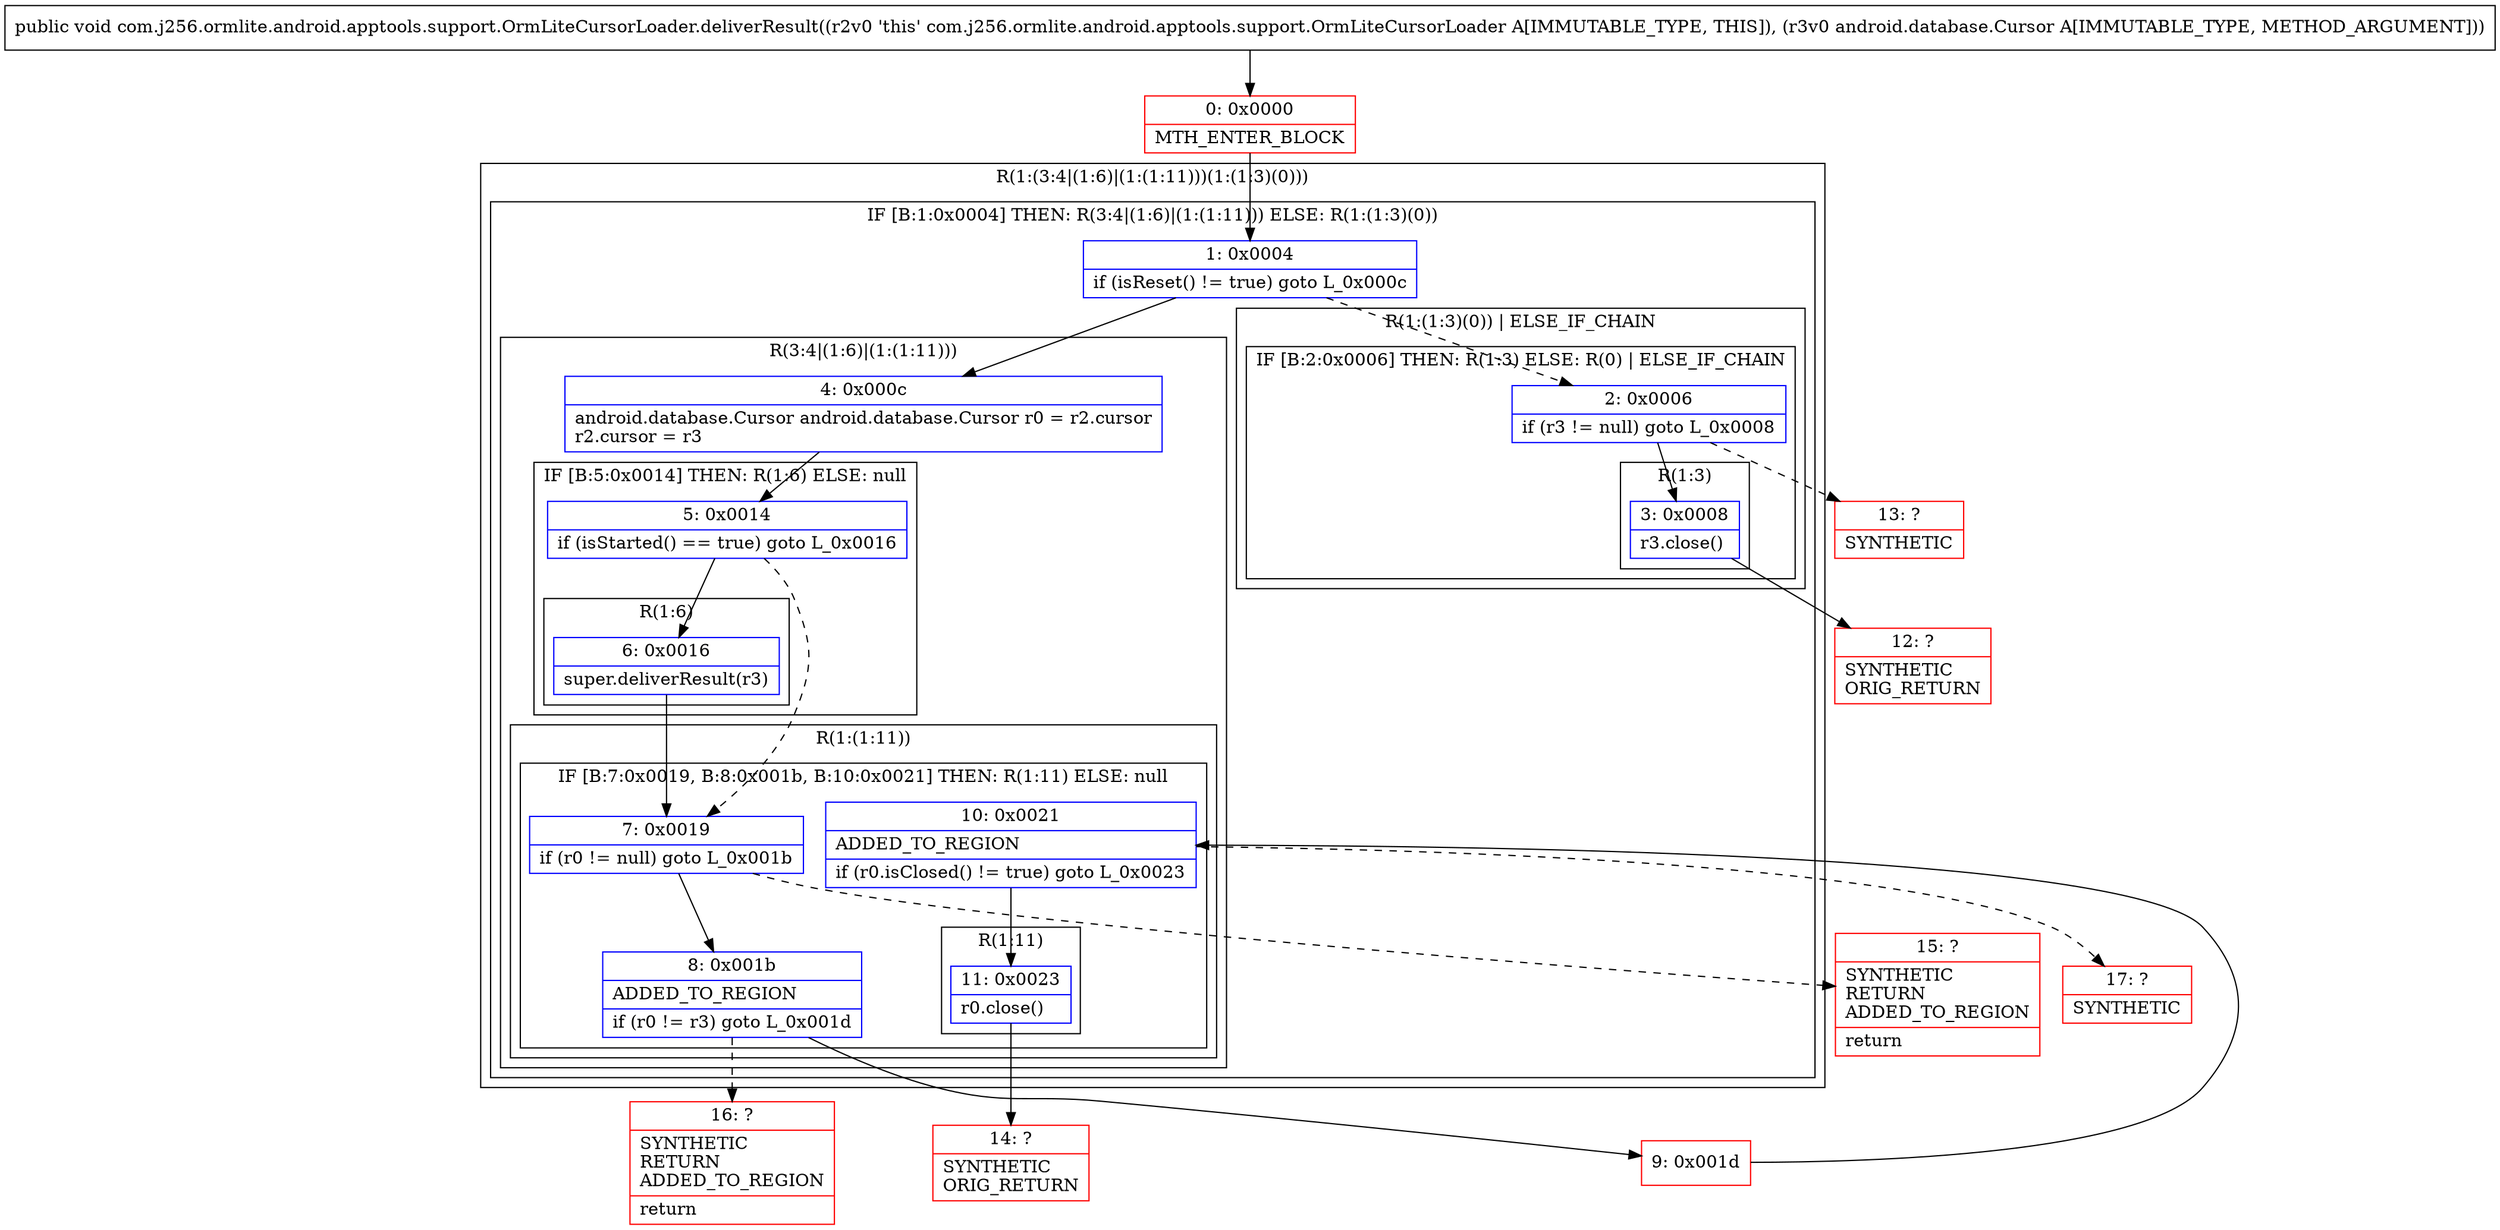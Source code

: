 digraph "CFG forcom.j256.ormlite.android.apptools.support.OrmLiteCursorLoader.deliverResult(Landroid\/database\/Cursor;)V" {
subgraph cluster_Region_1817806039 {
label = "R(1:(3:4|(1:6)|(1:(1:11)))(1:(1:3)(0)))";
node [shape=record,color=blue];
subgraph cluster_IfRegion_944651058 {
label = "IF [B:1:0x0004] THEN: R(3:4|(1:6)|(1:(1:11))) ELSE: R(1:(1:3)(0))";
node [shape=record,color=blue];
Node_1 [shape=record,label="{1\:\ 0x0004|if (isReset() != true) goto L_0x000c\l}"];
subgraph cluster_Region_94407187 {
label = "R(3:4|(1:6)|(1:(1:11)))";
node [shape=record,color=blue];
Node_4 [shape=record,label="{4\:\ 0x000c|android.database.Cursor android.database.Cursor r0 = r2.cursor\lr2.cursor = r3\l}"];
subgraph cluster_IfRegion_746851261 {
label = "IF [B:5:0x0014] THEN: R(1:6) ELSE: null";
node [shape=record,color=blue];
Node_5 [shape=record,label="{5\:\ 0x0014|if (isStarted() == true) goto L_0x0016\l}"];
subgraph cluster_Region_350313102 {
label = "R(1:6)";
node [shape=record,color=blue];
Node_6 [shape=record,label="{6\:\ 0x0016|super.deliverResult(r3)\l}"];
}
}
subgraph cluster_Region_876485625 {
label = "R(1:(1:11))";
node [shape=record,color=blue];
subgraph cluster_IfRegion_1824061418 {
label = "IF [B:7:0x0019, B:8:0x001b, B:10:0x0021] THEN: R(1:11) ELSE: null";
node [shape=record,color=blue];
Node_7 [shape=record,label="{7\:\ 0x0019|if (r0 != null) goto L_0x001b\l}"];
Node_8 [shape=record,label="{8\:\ 0x001b|ADDED_TO_REGION\l|if (r0 != r3) goto L_0x001d\l}"];
Node_10 [shape=record,label="{10\:\ 0x0021|ADDED_TO_REGION\l|if (r0.isClosed() != true) goto L_0x0023\l}"];
subgraph cluster_Region_64350550 {
label = "R(1:11)";
node [shape=record,color=blue];
Node_11 [shape=record,label="{11\:\ 0x0023|r0.close()\l}"];
}
}
}
}
subgraph cluster_Region_2103456231 {
label = "R(1:(1:3)(0)) | ELSE_IF_CHAIN\l";
node [shape=record,color=blue];
subgraph cluster_IfRegion_1907688469 {
label = "IF [B:2:0x0006] THEN: R(1:3) ELSE: R(0) | ELSE_IF_CHAIN\l";
node [shape=record,color=blue];
Node_2 [shape=record,label="{2\:\ 0x0006|if (r3 != null) goto L_0x0008\l}"];
subgraph cluster_Region_1872631175 {
label = "R(1:3)";
node [shape=record,color=blue];
Node_3 [shape=record,label="{3\:\ 0x0008|r3.close()\l}"];
}
subgraph cluster_Region_725297758 {
label = "R(0)";
node [shape=record,color=blue];
}
}
}
}
}
Node_0 [shape=record,color=red,label="{0\:\ 0x0000|MTH_ENTER_BLOCK\l}"];
Node_9 [shape=record,color=red,label="{9\:\ 0x001d}"];
Node_12 [shape=record,color=red,label="{12\:\ ?|SYNTHETIC\lORIG_RETURN\l}"];
Node_13 [shape=record,color=red,label="{13\:\ ?|SYNTHETIC\l}"];
Node_14 [shape=record,color=red,label="{14\:\ ?|SYNTHETIC\lORIG_RETURN\l}"];
Node_15 [shape=record,color=red,label="{15\:\ ?|SYNTHETIC\lRETURN\lADDED_TO_REGION\l|return\l}"];
Node_16 [shape=record,color=red,label="{16\:\ ?|SYNTHETIC\lRETURN\lADDED_TO_REGION\l|return\l}"];
Node_17 [shape=record,color=red,label="{17\:\ ?|SYNTHETIC\l}"];
MethodNode[shape=record,label="{public void com.j256.ormlite.android.apptools.support.OrmLiteCursorLoader.deliverResult((r2v0 'this' com.j256.ormlite.android.apptools.support.OrmLiteCursorLoader A[IMMUTABLE_TYPE, THIS]), (r3v0 android.database.Cursor A[IMMUTABLE_TYPE, METHOD_ARGUMENT])) }"];
MethodNode -> Node_0;
Node_1 -> Node_2[style=dashed];
Node_1 -> Node_4;
Node_4 -> Node_5;
Node_5 -> Node_6;
Node_5 -> Node_7[style=dashed];
Node_6 -> Node_7;
Node_7 -> Node_8;
Node_7 -> Node_15[style=dashed];
Node_8 -> Node_9;
Node_8 -> Node_16[style=dashed];
Node_10 -> Node_11;
Node_10 -> Node_17[style=dashed];
Node_11 -> Node_14;
Node_2 -> Node_3;
Node_2 -> Node_13[style=dashed];
Node_3 -> Node_12;
Node_0 -> Node_1;
Node_9 -> Node_10;
}

